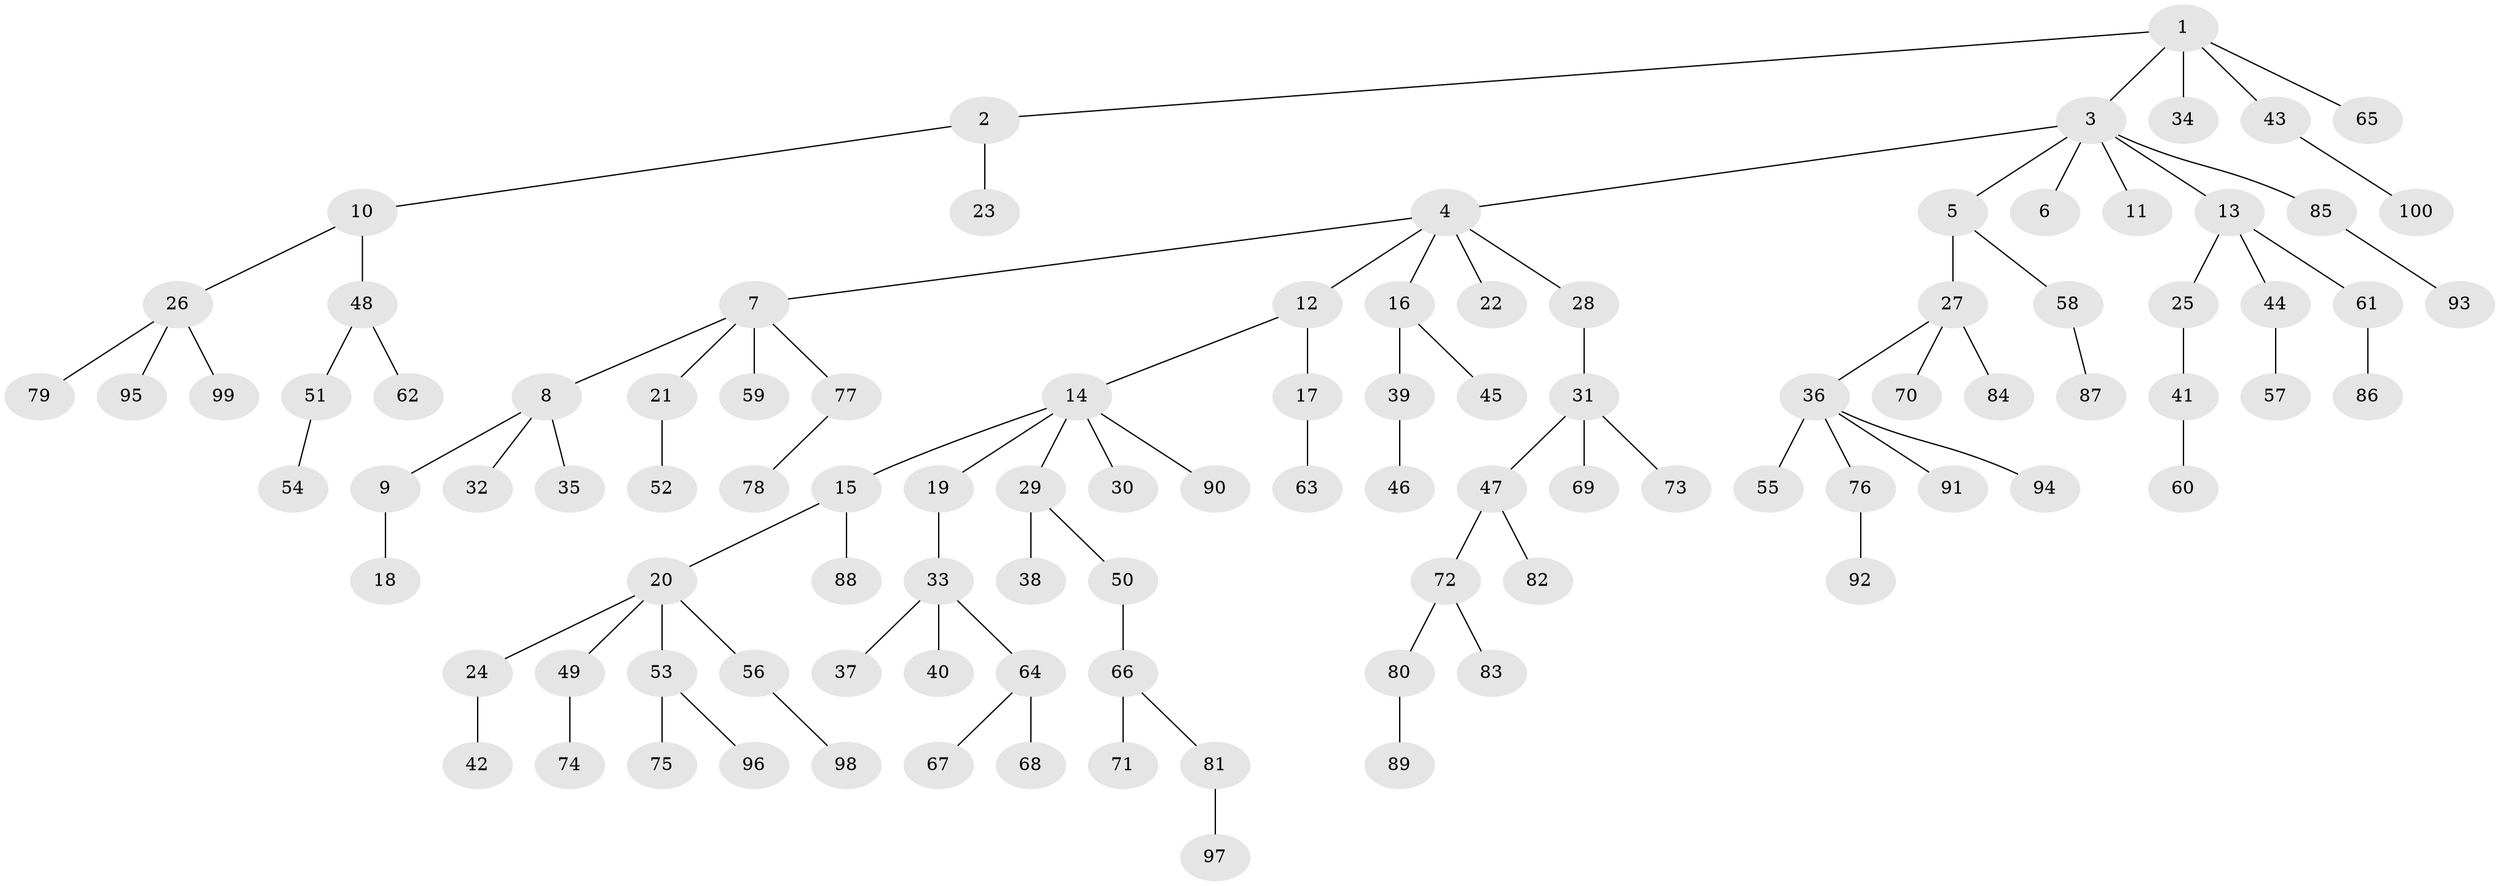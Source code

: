 // Generated by graph-tools (version 1.1) at 2025/38/02/21/25 10:38:55]
// undirected, 100 vertices, 99 edges
graph export_dot {
graph [start="1"]
  node [color=gray90,style=filled];
  1;
  2;
  3;
  4;
  5;
  6;
  7;
  8;
  9;
  10;
  11;
  12;
  13;
  14;
  15;
  16;
  17;
  18;
  19;
  20;
  21;
  22;
  23;
  24;
  25;
  26;
  27;
  28;
  29;
  30;
  31;
  32;
  33;
  34;
  35;
  36;
  37;
  38;
  39;
  40;
  41;
  42;
  43;
  44;
  45;
  46;
  47;
  48;
  49;
  50;
  51;
  52;
  53;
  54;
  55;
  56;
  57;
  58;
  59;
  60;
  61;
  62;
  63;
  64;
  65;
  66;
  67;
  68;
  69;
  70;
  71;
  72;
  73;
  74;
  75;
  76;
  77;
  78;
  79;
  80;
  81;
  82;
  83;
  84;
  85;
  86;
  87;
  88;
  89;
  90;
  91;
  92;
  93;
  94;
  95;
  96;
  97;
  98;
  99;
  100;
  1 -- 2;
  1 -- 3;
  1 -- 34;
  1 -- 43;
  1 -- 65;
  2 -- 10;
  2 -- 23;
  3 -- 4;
  3 -- 5;
  3 -- 6;
  3 -- 11;
  3 -- 13;
  3 -- 85;
  4 -- 7;
  4 -- 12;
  4 -- 16;
  4 -- 22;
  4 -- 28;
  5 -- 27;
  5 -- 58;
  7 -- 8;
  7 -- 21;
  7 -- 59;
  7 -- 77;
  8 -- 9;
  8 -- 32;
  8 -- 35;
  9 -- 18;
  10 -- 26;
  10 -- 48;
  12 -- 14;
  12 -- 17;
  13 -- 25;
  13 -- 44;
  13 -- 61;
  14 -- 15;
  14 -- 19;
  14 -- 29;
  14 -- 30;
  14 -- 90;
  15 -- 20;
  15 -- 88;
  16 -- 39;
  16 -- 45;
  17 -- 63;
  19 -- 33;
  20 -- 24;
  20 -- 49;
  20 -- 53;
  20 -- 56;
  21 -- 52;
  24 -- 42;
  25 -- 41;
  26 -- 79;
  26 -- 95;
  26 -- 99;
  27 -- 36;
  27 -- 70;
  27 -- 84;
  28 -- 31;
  29 -- 38;
  29 -- 50;
  31 -- 47;
  31 -- 69;
  31 -- 73;
  33 -- 37;
  33 -- 40;
  33 -- 64;
  36 -- 55;
  36 -- 76;
  36 -- 91;
  36 -- 94;
  39 -- 46;
  41 -- 60;
  43 -- 100;
  44 -- 57;
  47 -- 72;
  47 -- 82;
  48 -- 51;
  48 -- 62;
  49 -- 74;
  50 -- 66;
  51 -- 54;
  53 -- 75;
  53 -- 96;
  56 -- 98;
  58 -- 87;
  61 -- 86;
  64 -- 67;
  64 -- 68;
  66 -- 71;
  66 -- 81;
  72 -- 80;
  72 -- 83;
  76 -- 92;
  77 -- 78;
  80 -- 89;
  81 -- 97;
  85 -- 93;
}
